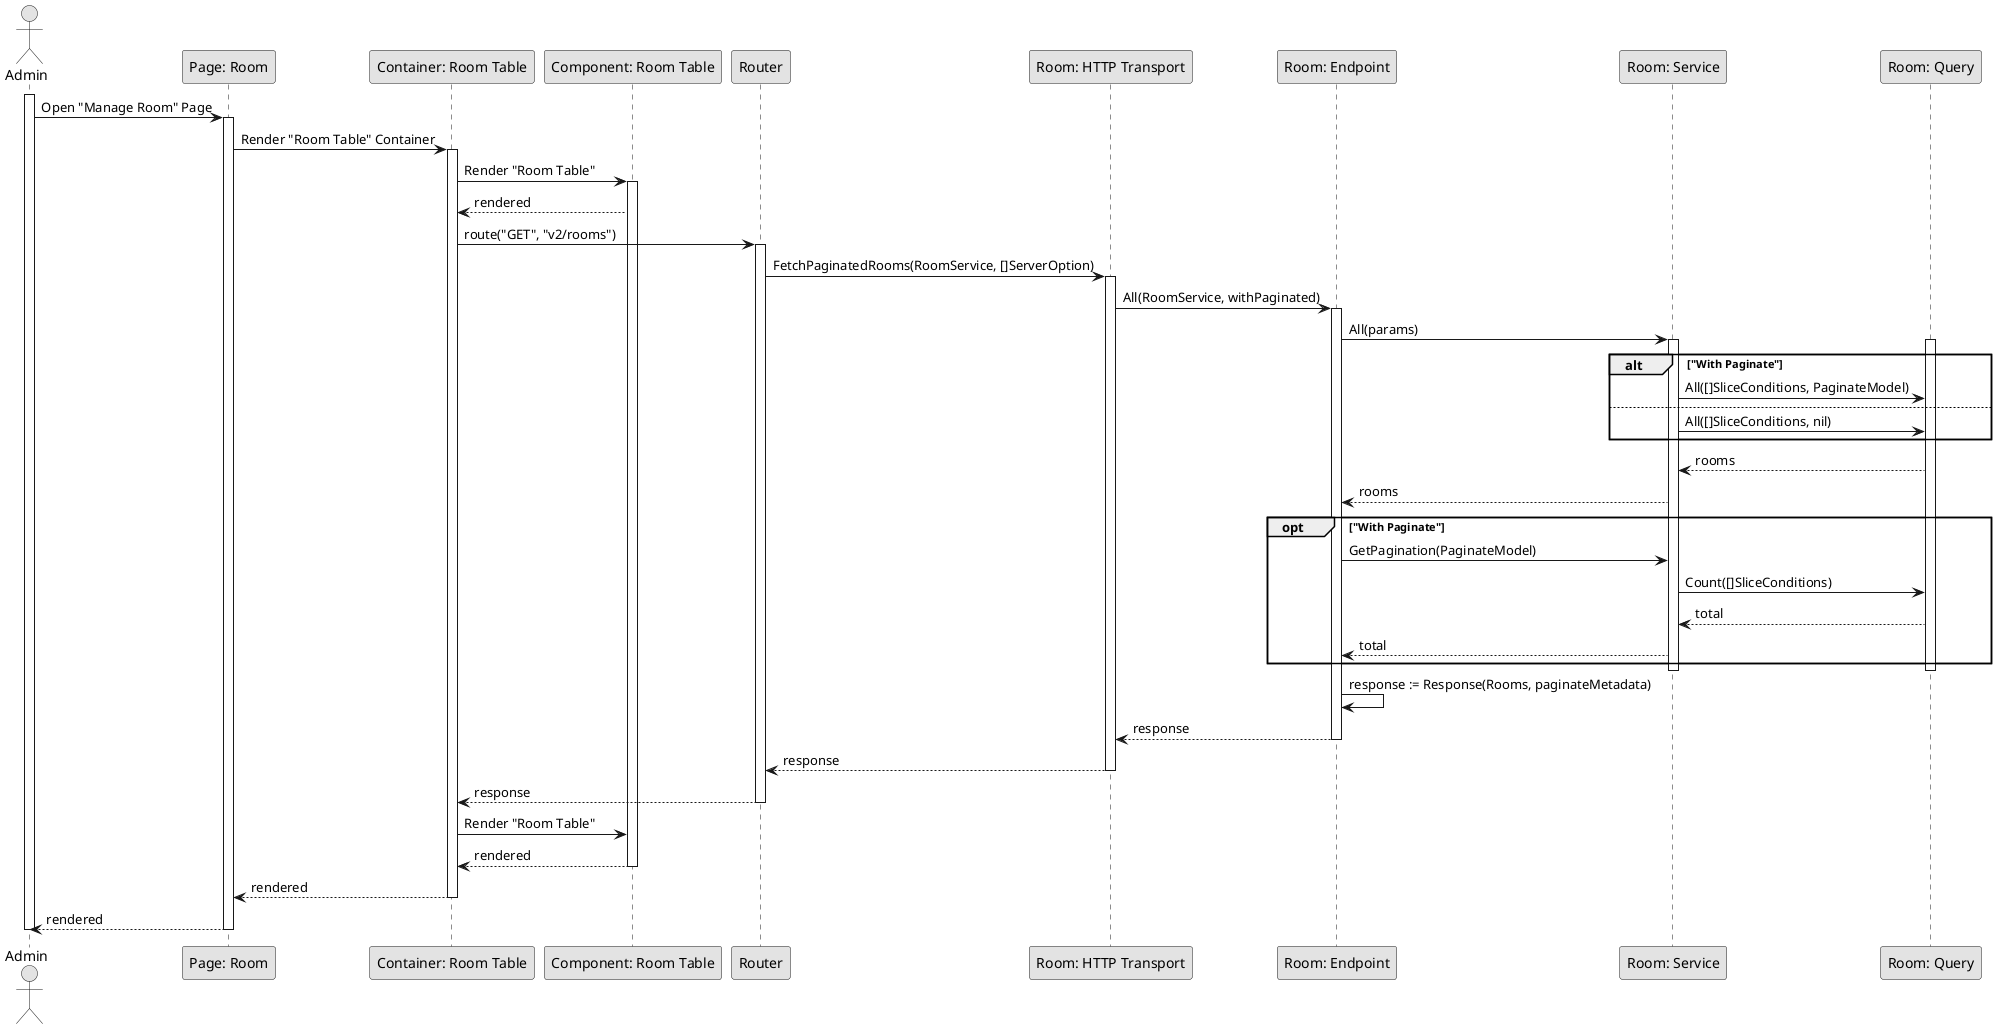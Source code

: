 @startuml GetRoom

skinparam Monochrome true
skinparam Shadowing false

actor Admin
participant "Page: Room" as RoomPage
participant "Container: Room Table" as RoomTableContainer
participant "Component: Room Table" as RoomTable
participant "Router" as Router
participant "Room: HTTP Transport" as RoomHTTPTransport
participant "Room: Endpoint" as RoomEndpoint
participant "Room: Service" as RoomService
participant "Room: Query" as RoomQuery

activate Admin

Admin->RoomPage: Open "Manage Room" Page
activate RoomPage
RoomPage->RoomTableContainer: Render "Room Table" Container
activate RoomTableContainer
RoomTableContainer->RoomTable: Render "Room Table"
activate RoomTable
RoomTable-->RoomTableContainer: rendered
RoomTableContainer->Router: route("GET", "v2/rooms")
activate Router
Router->RoomHTTPTransport: FetchPaginatedRooms(RoomService, []ServerOption)
activate RoomHTTPTransport
RoomHTTPTransport->RoomEndpoint: All(RoomService, withPaginated)
activate RoomEndpoint
RoomEndpoint->RoomService: All(params)

activate RoomService
activate RoomQuery
alt "With Paginate"
    RoomService->RoomQuery: All([]SliceConditions, PaginateModel)
else
    RoomService->RoomQuery: All([]SliceConditions, nil)
end
RoomQuery-->RoomService: rooms
RoomService-->RoomEndpoint: rooms

opt "With Paginate"
    RoomEndpoint->RoomService: GetPagination(PaginateModel)
    RoomService->RoomQuery: Count([]SliceConditions)
    RoomQuery-->RoomService: total
    RoomService-->RoomEndpoint: total
end
deactivate RoomQuery
deactivate RoomService

RoomEndpoint->RoomEndpoint: response := Response(Rooms, paginateMetadata)
RoomEndpoint-->RoomHTTPTransport: response
deactivate RoomEndpoint
RoomHTTPTransport-->Router: response
deactivate RoomHTTPTransport
Router-->RoomTableContainer: response
deactivate Router
RoomTableContainer->RoomTable: Render "Room Table"
RoomTable-->RoomTableContainer: rendered
deactivate RoomTable
RoomTableContainer-->RoomPage: rendered
deactivate RoomTableContainer
RoomPage-->Admin: rendered
deactivate RoomPage

deactivate Admin

@enduml